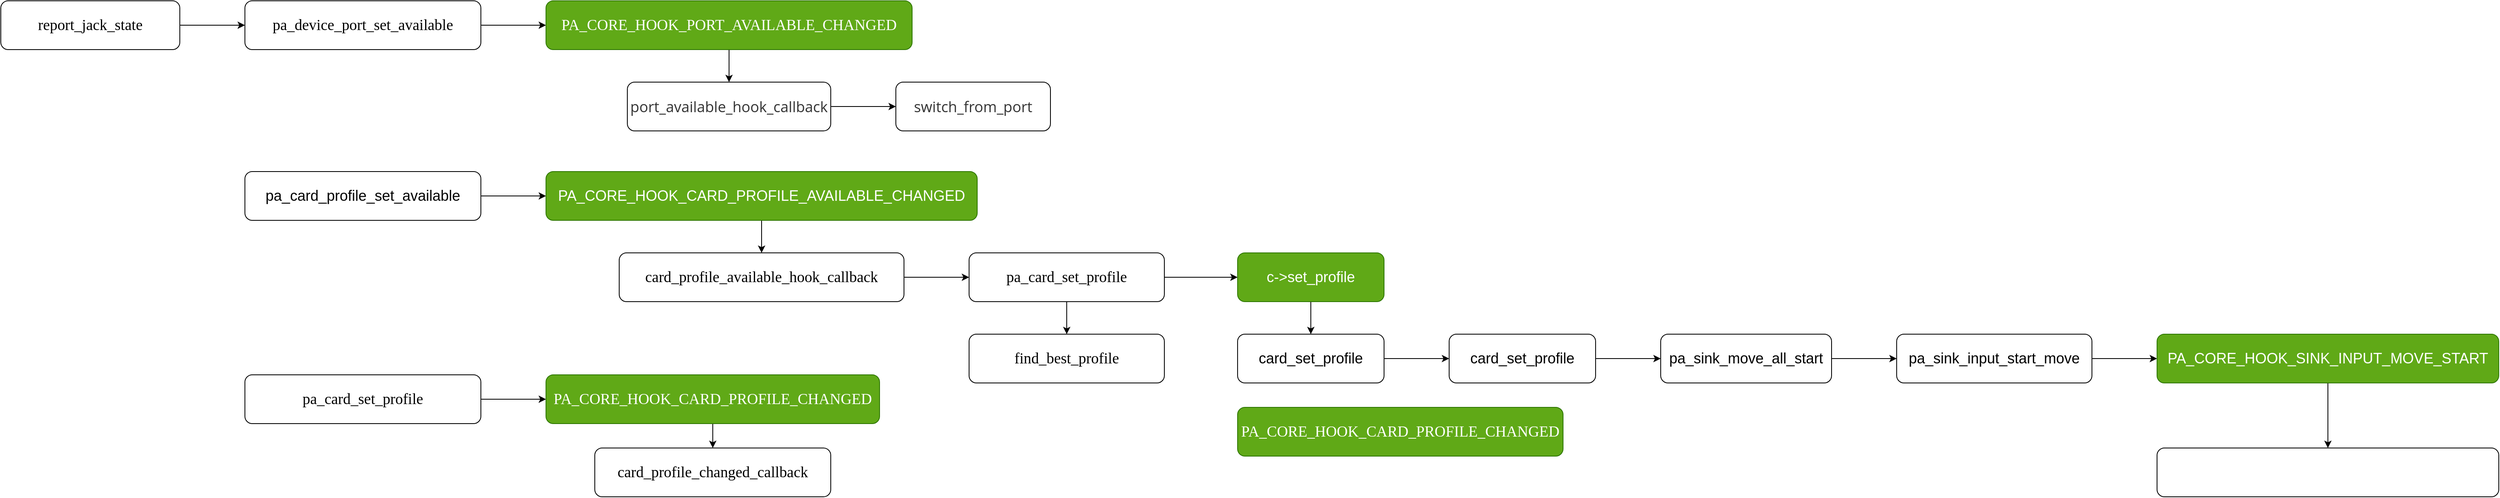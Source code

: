 <mxfile version="20.0.3" type="github">
  <diagram id="6ds6HKLlzLT0bygum3i8" name="Page-1">
    <mxGraphModel dx="1483" dy="1057" grid="1" gridSize="10" guides="1" tooltips="1" connect="1" arrows="1" fold="1" page="0" pageScale="1" pageWidth="827" pageHeight="1169" math="0" shadow="0">
      <root>
        <mxCell id="0" />
        <mxCell id="1" parent="0" />
        <mxCell id="s3KqUgk0Iqwg7Ef2eFDI-3" value="" style="edgeStyle=orthogonalEdgeStyle;rounded=0;orthogonalLoop=1;jettySize=auto;html=1;" edge="1" parent="1" source="s3KqUgk0Iqwg7Ef2eFDI-1" target="s3KqUgk0Iqwg7Ef2eFDI-2">
          <mxGeometry relative="1" as="geometry" />
        </mxCell>
        <mxCell id="s3KqUgk0Iqwg7Ef2eFDI-1" value="&lt;p style=&quot;font-size: medium; text-align: start; margin: 0px;&quot;&gt;&lt;span style=&quot;font-family: &amp;quot;Bitstream Charter&amp;quot;; font-size: 14pt;&quot;&gt;pa_card_set_profile&lt;/span&gt;&lt;/p&gt;" style="rounded=1;whiteSpace=wrap;html=1;" vertex="1" parent="1">
          <mxGeometry x="390" y="360" width="290" height="60" as="geometry" />
        </mxCell>
        <mxCell id="s3KqUgk0Iqwg7Ef2eFDI-5" value="" style="edgeStyle=orthogonalEdgeStyle;rounded=0;orthogonalLoop=1;jettySize=auto;html=1;" edge="1" parent="1" source="s3KqUgk0Iqwg7Ef2eFDI-2" target="s3KqUgk0Iqwg7Ef2eFDI-4">
          <mxGeometry relative="1" as="geometry" />
        </mxCell>
        <mxCell id="s3KqUgk0Iqwg7Ef2eFDI-2" value="&lt;p style=&quot;font-size: medium; text-align: start; margin: 0px;&quot;&gt;&lt;span style=&quot;font-family: &amp;quot;Bitstream Charter&amp;quot;; font-size: 14pt;&quot;&gt;PA_CORE_HOOK_CARD_PROFILE_CHANGED&lt;/span&gt;&lt;/p&gt;" style="rounded=1;whiteSpace=wrap;html=1;fillColor=#60a917;fontColor=#ffffff;strokeColor=#2D7600;" vertex="1" parent="1">
          <mxGeometry x="760" y="360" width="410" height="60" as="geometry" />
        </mxCell>
        <mxCell id="s3KqUgk0Iqwg7Ef2eFDI-4" value="&lt;p style=&quot;font-size: medium; text-align: start; margin: 0px;&quot;&gt;&lt;span style=&quot;font-family: &amp;quot;Bitstream Charter&amp;quot;; font-size: 14pt;&quot;&gt;card_profile_changed_callback&lt;/span&gt;&lt;/p&gt;" style="rounded=1;whiteSpace=wrap;html=1;" vertex="1" parent="1">
          <mxGeometry x="820" y="450" width="290" height="60" as="geometry" />
        </mxCell>
        <mxCell id="s3KqUgk0Iqwg7Ef2eFDI-8" value="" style="edgeStyle=orthogonalEdgeStyle;rounded=0;orthogonalLoop=1;jettySize=auto;html=1;" edge="1" parent="1" source="s3KqUgk0Iqwg7Ef2eFDI-6" target="s3KqUgk0Iqwg7Ef2eFDI-7">
          <mxGeometry relative="1" as="geometry" />
        </mxCell>
        <mxCell id="s3KqUgk0Iqwg7Ef2eFDI-6" value="&lt;p style=&quot;font-size: medium; text-align: start; margin: 0px;&quot;&gt;&lt;span style=&quot;font-family: &amp;quot;Bitstream Charter&amp;quot;; font-size: 14pt;&quot;&gt;report_jack_state&lt;/span&gt;&lt;/p&gt;" style="rounded=1;whiteSpace=wrap;html=1;" vertex="1" parent="1">
          <mxGeometry x="90" y="-100" width="220" height="60" as="geometry" />
        </mxCell>
        <mxCell id="s3KqUgk0Iqwg7Ef2eFDI-15" value="" style="edgeStyle=orthogonalEdgeStyle;rounded=0;orthogonalLoop=1;jettySize=auto;html=1;fontSize=18;" edge="1" parent="1" source="s3KqUgk0Iqwg7Ef2eFDI-7" target="s3KqUgk0Iqwg7Ef2eFDI-14">
          <mxGeometry relative="1" as="geometry" />
        </mxCell>
        <mxCell id="s3KqUgk0Iqwg7Ef2eFDI-7" value="&lt;p style=&quot;text-align: start; margin: 0px;&quot;&gt;&lt;font face=&quot;Bitstream Charter&quot;&gt;&lt;span style=&quot;font-size: 18.667px;&quot;&gt;pa_device_port_set_available&lt;/span&gt;&lt;/font&gt;&lt;br&gt;&lt;/p&gt;" style="rounded=1;whiteSpace=wrap;html=1;" vertex="1" parent="1">
          <mxGeometry x="390" y="-100" width="290" height="60" as="geometry" />
        </mxCell>
        <mxCell id="s3KqUgk0Iqwg7Ef2eFDI-11" value="" style="edgeStyle=orthogonalEdgeStyle;rounded=0;orthogonalLoop=1;jettySize=auto;html=1;fontSize=18;" edge="1" parent="1" source="s3KqUgk0Iqwg7Ef2eFDI-9" target="s3KqUgk0Iqwg7Ef2eFDI-10">
          <mxGeometry relative="1" as="geometry" />
        </mxCell>
        <mxCell id="s3KqUgk0Iqwg7Ef2eFDI-9" value="&lt;font style=&quot;font-size: 18px;&quot;&gt;pa_card_profile_set_available&lt;/font&gt;" style="rounded=1;whiteSpace=wrap;html=1;" vertex="1" parent="1">
          <mxGeometry x="390" y="110" width="290" height="60" as="geometry" />
        </mxCell>
        <mxCell id="s3KqUgk0Iqwg7Ef2eFDI-13" value="" style="edgeStyle=orthogonalEdgeStyle;rounded=0;orthogonalLoop=1;jettySize=auto;html=1;fontSize=18;" edge="1" parent="1" source="s3KqUgk0Iqwg7Ef2eFDI-10" target="s3KqUgk0Iqwg7Ef2eFDI-12">
          <mxGeometry relative="1" as="geometry" />
        </mxCell>
        <mxCell id="s3KqUgk0Iqwg7Ef2eFDI-10" value="&lt;font style=&quot;font-size: 18px;&quot;&gt;PA_CORE_HOOK_CARD_PROFILE_AVAILABLE_CHANGED&lt;/font&gt;" style="rounded=1;whiteSpace=wrap;html=1;fillColor=#60a917;fontColor=#ffffff;strokeColor=#2D7600;" vertex="1" parent="1">
          <mxGeometry x="760" y="110" width="530" height="60" as="geometry" />
        </mxCell>
        <mxCell id="s3KqUgk0Iqwg7Ef2eFDI-21" value="" style="edgeStyle=orthogonalEdgeStyle;rounded=0;orthogonalLoop=1;jettySize=auto;html=1;fontSize=18;" edge="1" parent="1" source="s3KqUgk0Iqwg7Ef2eFDI-12" target="s3KqUgk0Iqwg7Ef2eFDI-20">
          <mxGeometry relative="1" as="geometry" />
        </mxCell>
        <mxCell id="s3KqUgk0Iqwg7Ef2eFDI-12" value="&lt;p style=&quot;text-align: start; margin: 0px;&quot;&gt;&lt;font face=&quot;Bitstream Charter&quot;&gt;&lt;span style=&quot;font-size: 18.667px;&quot;&gt;card_profile_available_hook_callback&lt;/span&gt;&lt;/font&gt;&lt;br&gt;&lt;/p&gt;" style="rounded=1;whiteSpace=wrap;html=1;" vertex="1" parent="1">
          <mxGeometry x="850" y="210" width="350" height="60" as="geometry" />
        </mxCell>
        <mxCell id="s3KqUgk0Iqwg7Ef2eFDI-17" value="" style="edgeStyle=orthogonalEdgeStyle;rounded=0;orthogonalLoop=1;jettySize=auto;html=1;fontSize=18;" edge="1" parent="1" source="s3KqUgk0Iqwg7Ef2eFDI-14" target="s3KqUgk0Iqwg7Ef2eFDI-16">
          <mxGeometry relative="1" as="geometry" />
        </mxCell>
        <mxCell id="s3KqUgk0Iqwg7Ef2eFDI-14" value="&lt;p style=&quot;text-align: start; margin: 0px;&quot;&gt;&lt;font face=&quot;Bitstream Charter&quot;&gt;&lt;span style=&quot;font-size: 18.667px;&quot;&gt;PA_CORE_HOOK_PORT_AVAILABLE_CHANGED&lt;/span&gt;&lt;/font&gt;&lt;br&gt;&lt;/p&gt;" style="rounded=1;whiteSpace=wrap;html=1;fillColor=#60a917;fontColor=#ffffff;strokeColor=#2D7600;" vertex="1" parent="1">
          <mxGeometry x="760" y="-100" width="450" height="60" as="geometry" />
        </mxCell>
        <mxCell id="s3KqUgk0Iqwg7Ef2eFDI-19" value="" style="edgeStyle=orthogonalEdgeStyle;rounded=0;orthogonalLoop=1;jettySize=auto;html=1;fontSize=18;" edge="1" parent="1" source="s3KqUgk0Iqwg7Ef2eFDI-16" target="s3KqUgk0Iqwg7Ef2eFDI-18">
          <mxGeometry relative="1" as="geometry" />
        </mxCell>
        <mxCell id="s3KqUgk0Iqwg7Ef2eFDI-16" value="&lt;p style=&quot;text-align: start; margin: 0px;&quot;&gt;&lt;span style=&quot;color: rgb(51, 51, 51); font-family: &amp;quot;Open Sans&amp;quot;, &amp;quot;Clear Sans&amp;quot;, &amp;quot;Helvetica Neue&amp;quot;, Helvetica, Arial, &amp;quot;Segoe UI Emoji&amp;quot;, sans-serif; orphans: 4; background-color: rgb(255, 255, 255);&quot;&gt;&lt;font style=&quot;font-size: 18px;&quot;&gt;port_available_hook_callback&lt;/font&gt;&lt;/span&gt;&lt;br&gt;&lt;/p&gt;" style="rounded=1;whiteSpace=wrap;html=1;" vertex="1" parent="1">
          <mxGeometry x="860" width="250" height="60" as="geometry" />
        </mxCell>
        <mxCell id="s3KqUgk0Iqwg7Ef2eFDI-18" value="&lt;p style=&quot;orphans: 4; margin: 0px;&quot;&gt;&lt;font face=&quot;Open Sans, Clear Sans, Helvetica Neue, Helvetica, Arial, Segoe UI Emoji, sans-serif&quot; color=&quot;#333333&quot;&gt;&lt;span style=&quot;font-size: 18px;&quot;&gt;switch_from_port&lt;/span&gt;&lt;/font&gt;&lt;br&gt;&lt;/p&gt;" style="rounded=1;whiteSpace=wrap;html=1;" vertex="1" parent="1">
          <mxGeometry x="1190" width="190" height="60" as="geometry" />
        </mxCell>
        <mxCell id="s3KqUgk0Iqwg7Ef2eFDI-23" value="" style="edgeStyle=orthogonalEdgeStyle;rounded=0;orthogonalLoop=1;jettySize=auto;html=1;fontSize=18;" edge="1" parent="1" source="s3KqUgk0Iqwg7Ef2eFDI-20" target="s3KqUgk0Iqwg7Ef2eFDI-22">
          <mxGeometry relative="1" as="geometry" />
        </mxCell>
        <mxCell id="s3KqUgk0Iqwg7Ef2eFDI-27" value="" style="edgeStyle=orthogonalEdgeStyle;rounded=0;orthogonalLoop=1;jettySize=auto;html=1;fontSize=18;" edge="1" parent="1" source="s3KqUgk0Iqwg7Ef2eFDI-20" target="s3KqUgk0Iqwg7Ef2eFDI-26">
          <mxGeometry relative="1" as="geometry" />
        </mxCell>
        <mxCell id="s3KqUgk0Iqwg7Ef2eFDI-20" value="&lt;p style=&quot;text-align: start; margin: 0px;&quot;&gt;&lt;font face=&quot;Bitstream Charter&quot;&gt;&lt;span style=&quot;font-size: 18.667px;&quot;&gt;pa_card_set_profile&lt;/span&gt;&lt;/font&gt;&lt;br&gt;&lt;/p&gt;" style="rounded=1;whiteSpace=wrap;html=1;" vertex="1" parent="1">
          <mxGeometry x="1280" y="210" width="240" height="60" as="geometry" />
        </mxCell>
        <mxCell id="s3KqUgk0Iqwg7Ef2eFDI-22" value="&lt;p style=&quot;text-align: start; margin: 0px;&quot;&gt;&lt;font face=&quot;Bitstream Charter&quot;&gt;&lt;span style=&quot;font-size: 18.667px;&quot;&gt;find_best_profile&lt;/span&gt;&lt;/font&gt;&lt;br&gt;&lt;/p&gt;" style="rounded=1;whiteSpace=wrap;html=1;" vertex="1" parent="1">
          <mxGeometry x="1280" y="310" width="240" height="60" as="geometry" />
        </mxCell>
        <mxCell id="s3KqUgk0Iqwg7Ef2eFDI-24" value="&lt;p style=&quot;text-align: start; margin: 0px;&quot;&gt;&lt;font face=&quot;Bitstream Charter&quot;&gt;&lt;span style=&quot;font-size: 18.667px;&quot;&gt;PA_CORE_HOOK_CARD_PROFILE_CHANGED&lt;/span&gt;&lt;/font&gt;&lt;br&gt;&lt;/p&gt;" style="rounded=1;whiteSpace=wrap;html=1;fillColor=#60a917;fontColor=#ffffff;strokeColor=#2D7600;" vertex="1" parent="1">
          <mxGeometry x="1610" y="400" width="400" height="60" as="geometry" />
        </mxCell>
        <mxCell id="s3KqUgk0Iqwg7Ef2eFDI-29" value="" style="edgeStyle=orthogonalEdgeStyle;rounded=0;orthogonalLoop=1;jettySize=auto;html=1;fontSize=18;" edge="1" parent="1" source="s3KqUgk0Iqwg7Ef2eFDI-26" target="s3KqUgk0Iqwg7Ef2eFDI-28">
          <mxGeometry relative="1" as="geometry" />
        </mxCell>
        <mxCell id="s3KqUgk0Iqwg7Ef2eFDI-26" value="c-&amp;gt;set_profile" style="rounded=1;whiteSpace=wrap;html=1;fontSize=18;fillColor=#60a917;fontColor=#ffffff;strokeColor=#2D7600;" vertex="1" parent="1">
          <mxGeometry x="1610" y="210" width="180" height="60" as="geometry" />
        </mxCell>
        <mxCell id="s3KqUgk0Iqwg7Ef2eFDI-31" value="" style="edgeStyle=orthogonalEdgeStyle;rounded=0;orthogonalLoop=1;jettySize=auto;html=1;fontSize=18;" edge="1" parent="1" source="s3KqUgk0Iqwg7Ef2eFDI-28" target="s3KqUgk0Iqwg7Ef2eFDI-30">
          <mxGeometry relative="1" as="geometry" />
        </mxCell>
        <mxCell id="s3KqUgk0Iqwg7Ef2eFDI-28" value="card_set_profile" style="rounded=1;whiteSpace=wrap;html=1;fontSize=18;" vertex="1" parent="1">
          <mxGeometry x="1610" y="310" width="180" height="60" as="geometry" />
        </mxCell>
        <mxCell id="s3KqUgk0Iqwg7Ef2eFDI-33" value="" style="edgeStyle=orthogonalEdgeStyle;rounded=0;orthogonalLoop=1;jettySize=auto;html=1;fontSize=18;" edge="1" parent="1" source="s3KqUgk0Iqwg7Ef2eFDI-30" target="s3KqUgk0Iqwg7Ef2eFDI-32">
          <mxGeometry relative="1" as="geometry" />
        </mxCell>
        <mxCell id="s3KqUgk0Iqwg7Ef2eFDI-30" value="card_set_profile" style="rounded=1;whiteSpace=wrap;html=1;fontSize=18;" vertex="1" parent="1">
          <mxGeometry x="1870" y="310" width="180" height="60" as="geometry" />
        </mxCell>
        <mxCell id="s3KqUgk0Iqwg7Ef2eFDI-35" value="" style="edgeStyle=orthogonalEdgeStyle;rounded=0;orthogonalLoop=1;jettySize=auto;html=1;fontSize=18;" edge="1" parent="1" source="s3KqUgk0Iqwg7Ef2eFDI-32" target="s3KqUgk0Iqwg7Ef2eFDI-34">
          <mxGeometry relative="1" as="geometry" />
        </mxCell>
        <mxCell id="s3KqUgk0Iqwg7Ef2eFDI-32" value="pa_sink_move_all_start" style="rounded=1;whiteSpace=wrap;html=1;fontSize=18;" vertex="1" parent="1">
          <mxGeometry x="2130" y="310" width="210" height="60" as="geometry" />
        </mxCell>
        <mxCell id="s3KqUgk0Iqwg7Ef2eFDI-37" value="" style="edgeStyle=orthogonalEdgeStyle;rounded=0;orthogonalLoop=1;jettySize=auto;html=1;fontSize=18;" edge="1" parent="1" source="s3KqUgk0Iqwg7Ef2eFDI-34" target="s3KqUgk0Iqwg7Ef2eFDI-36">
          <mxGeometry relative="1" as="geometry" />
        </mxCell>
        <mxCell id="s3KqUgk0Iqwg7Ef2eFDI-34" value="pa_sink_input_start_move" style="rounded=1;whiteSpace=wrap;html=1;fontSize=18;" vertex="1" parent="1">
          <mxGeometry x="2420" y="310" width="240" height="60" as="geometry" />
        </mxCell>
        <mxCell id="s3KqUgk0Iqwg7Ef2eFDI-39" value="" style="edgeStyle=orthogonalEdgeStyle;rounded=0;orthogonalLoop=1;jettySize=auto;html=1;fontSize=18;" edge="1" parent="1" source="s3KqUgk0Iqwg7Ef2eFDI-36" target="s3KqUgk0Iqwg7Ef2eFDI-38">
          <mxGeometry relative="1" as="geometry" />
        </mxCell>
        <mxCell id="s3KqUgk0Iqwg7Ef2eFDI-36" value="PA_CORE_HOOK_SINK_INPUT_MOVE_START" style="rounded=1;whiteSpace=wrap;html=1;fontSize=18;fillColor=#60a917;fontColor=#ffffff;strokeColor=#2D7600;" vertex="1" parent="1">
          <mxGeometry x="2740" y="310" width="420" height="60" as="geometry" />
        </mxCell>
        <mxCell id="s3KqUgk0Iqwg7Ef2eFDI-38" value="" style="rounded=1;whiteSpace=wrap;html=1;fontSize=18;" vertex="1" parent="1">
          <mxGeometry x="2740" y="450" width="420" height="60" as="geometry" />
        </mxCell>
      </root>
    </mxGraphModel>
  </diagram>
</mxfile>
